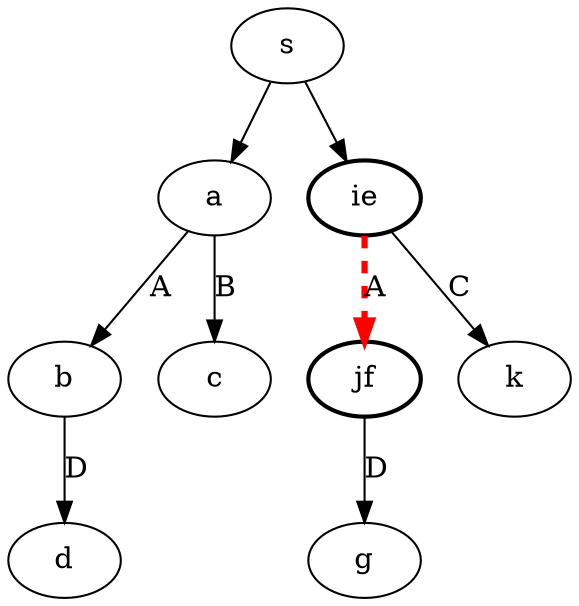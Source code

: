 digraph {
  s -> a [label=""]
  s -> ie [label=""]

  a -> b [label="A"]
  a -> c [label="B"]
  b -> d [label="D"]

  ie [style="bold"]
  jf [style="bold"]

  ie -> jf [label="A", color="red", style="setlinewidth(3),dashed"]
  ie -> k [label="C"]
  jf -> g [label="D"]
}
